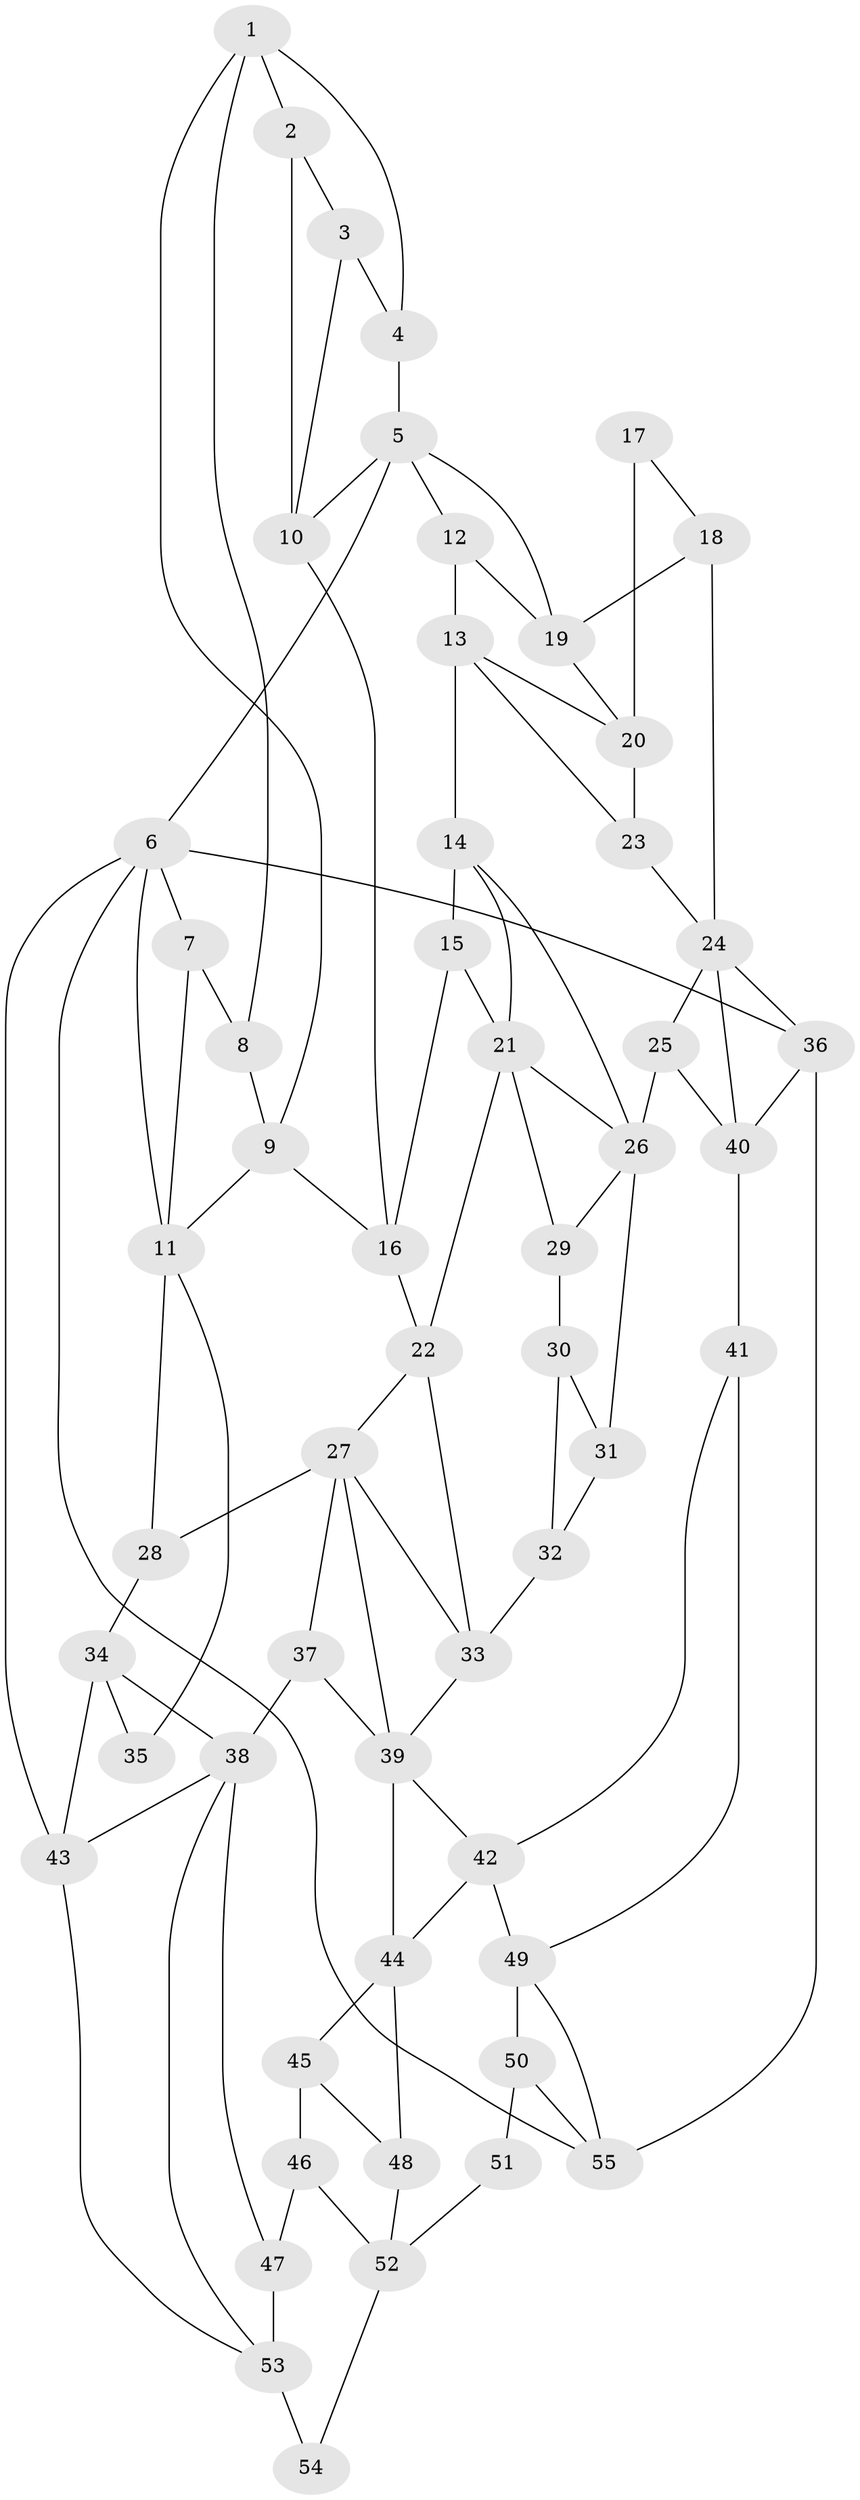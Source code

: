 // original degree distribution, {3: 0.029411764705882353, 5: 0.5735294117647058, 4: 0.19117647058823528, 6: 0.20588235294117646}
// Generated by graph-tools (version 1.1) at 2025/54/03/04/25 22:54:28]
// undirected, 55 vertices, 100 edges
graph export_dot {
  node [color=gray90,style=filled];
  1;
  2;
  3;
  4;
  5;
  6;
  7;
  8;
  9;
  10;
  11;
  12;
  13;
  14;
  15;
  16;
  17;
  18;
  19;
  20;
  21;
  22;
  23;
  24;
  25;
  26;
  27;
  28;
  29;
  30;
  31;
  32;
  33;
  34;
  35;
  36;
  37;
  38;
  39;
  40;
  41;
  42;
  43;
  44;
  45;
  46;
  47;
  48;
  49;
  50;
  51;
  52;
  53;
  54;
  55;
  1 -- 2 [weight=1.0];
  1 -- 4 [weight=1.0];
  1 -- 8 [weight=1.0];
  1 -- 9 [weight=1.0];
  2 -- 3 [weight=1.0];
  2 -- 10 [weight=1.0];
  3 -- 4 [weight=1.0];
  3 -- 10 [weight=3.0];
  4 -- 5 [weight=1.0];
  5 -- 6 [weight=2.0];
  5 -- 10 [weight=1.0];
  5 -- 12 [weight=1.0];
  5 -- 19 [weight=1.0];
  6 -- 7 [weight=1.0];
  6 -- 11 [weight=1.0];
  6 -- 36 [weight=1.0];
  6 -- 43 [weight=2.0];
  6 -- 55 [weight=1.0];
  7 -- 8 [weight=4.0];
  7 -- 11 [weight=1.0];
  8 -- 9 [weight=1.0];
  9 -- 11 [weight=1.0];
  9 -- 16 [weight=1.0];
  10 -- 16 [weight=1.0];
  11 -- 28 [weight=1.0];
  11 -- 35 [weight=1.0];
  12 -- 13 [weight=1.0];
  12 -- 19 [weight=1.0];
  13 -- 14 [weight=2.0];
  13 -- 20 [weight=1.0];
  13 -- 23 [weight=1.0];
  14 -- 15 [weight=2.0];
  14 -- 21 [weight=1.0];
  14 -- 26 [weight=1.0];
  15 -- 16 [weight=1.0];
  15 -- 21 [weight=1.0];
  16 -- 22 [weight=1.0];
  17 -- 18 [weight=1.0];
  17 -- 20 [weight=3.0];
  18 -- 19 [weight=1.0];
  18 -- 24 [weight=1.0];
  19 -- 20 [weight=1.0];
  20 -- 23 [weight=1.0];
  21 -- 22 [weight=1.0];
  21 -- 26 [weight=1.0];
  21 -- 29 [weight=1.0];
  22 -- 27 [weight=1.0];
  22 -- 33 [weight=1.0];
  23 -- 24 [weight=1.0];
  24 -- 25 [weight=1.0];
  24 -- 36 [weight=1.0];
  24 -- 40 [weight=1.0];
  25 -- 26 [weight=2.0];
  25 -- 40 [weight=1.0];
  26 -- 29 [weight=1.0];
  26 -- 31 [weight=1.0];
  27 -- 28 [weight=2.0];
  27 -- 33 [weight=1.0];
  27 -- 37 [weight=1.0];
  27 -- 39 [weight=1.0];
  28 -- 34 [weight=1.0];
  29 -- 30 [weight=4.0];
  30 -- 31 [weight=1.0];
  30 -- 32 [weight=1.0];
  31 -- 32 [weight=1.0];
  32 -- 33 [weight=2.0];
  33 -- 39 [weight=1.0];
  34 -- 35 [weight=2.0];
  34 -- 38 [weight=1.0];
  34 -- 43 [weight=1.0];
  36 -- 40 [weight=2.0];
  36 -- 55 [weight=1.0];
  37 -- 38 [weight=2.0];
  37 -- 39 [weight=1.0];
  38 -- 43 [weight=1.0];
  38 -- 47 [weight=1.0];
  38 -- 53 [weight=1.0];
  39 -- 42 [weight=1.0];
  39 -- 44 [weight=1.0];
  40 -- 41 [weight=2.0];
  41 -- 42 [weight=1.0];
  41 -- 49 [weight=1.0];
  42 -- 44 [weight=1.0];
  42 -- 49 [weight=1.0];
  43 -- 53 [weight=1.0];
  44 -- 45 [weight=3.0];
  44 -- 48 [weight=1.0];
  45 -- 46 [weight=2.0];
  45 -- 48 [weight=1.0];
  46 -- 47 [weight=1.0];
  46 -- 52 [weight=1.0];
  47 -- 53 [weight=1.0];
  48 -- 52 [weight=1.0];
  49 -- 50 [weight=3.0];
  49 -- 55 [weight=1.0];
  50 -- 51 [weight=2.0];
  50 -- 55 [weight=1.0];
  51 -- 52 [weight=2.0];
  52 -- 54 [weight=2.0];
  53 -- 54 [weight=2.0];
}
